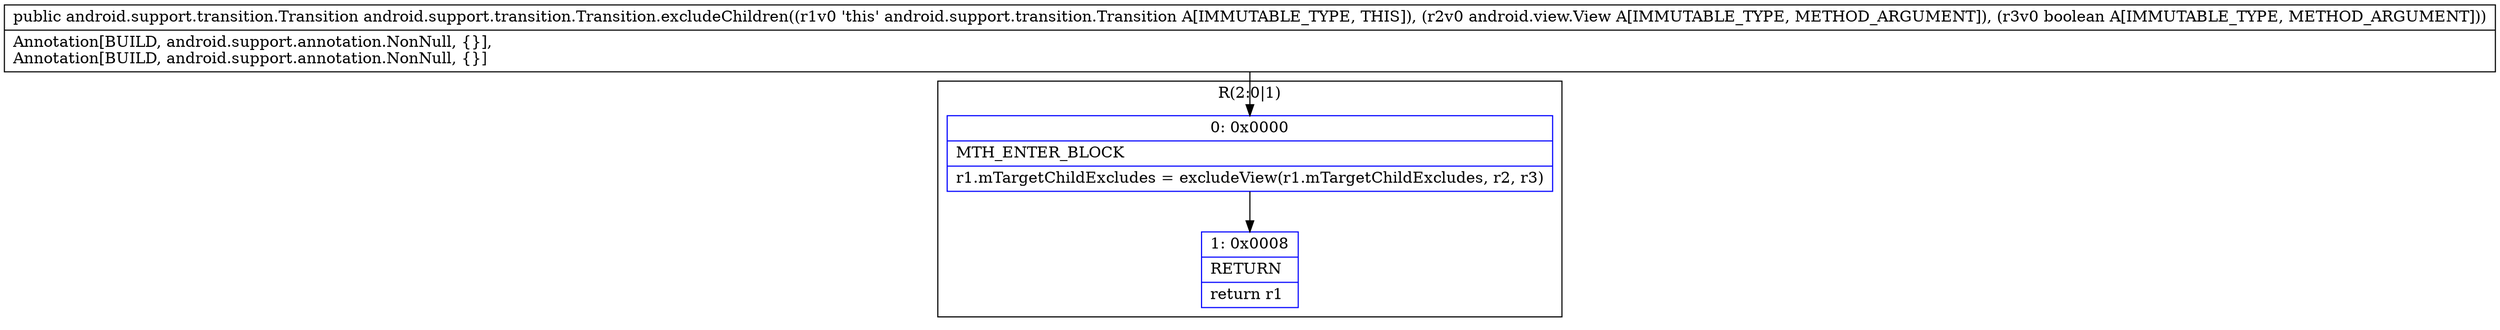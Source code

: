 digraph "CFG forandroid.support.transition.Transition.excludeChildren(Landroid\/view\/View;Z)Landroid\/support\/transition\/Transition;" {
subgraph cluster_Region_105470280 {
label = "R(2:0|1)";
node [shape=record,color=blue];
Node_0 [shape=record,label="{0\:\ 0x0000|MTH_ENTER_BLOCK\l|r1.mTargetChildExcludes = excludeView(r1.mTargetChildExcludes, r2, r3)\l}"];
Node_1 [shape=record,label="{1\:\ 0x0008|RETURN\l|return r1\l}"];
}
MethodNode[shape=record,label="{public android.support.transition.Transition android.support.transition.Transition.excludeChildren((r1v0 'this' android.support.transition.Transition A[IMMUTABLE_TYPE, THIS]), (r2v0 android.view.View A[IMMUTABLE_TYPE, METHOD_ARGUMENT]), (r3v0 boolean A[IMMUTABLE_TYPE, METHOD_ARGUMENT]))  | Annotation[BUILD, android.support.annotation.NonNull, \{\}], \lAnnotation[BUILD, android.support.annotation.NonNull, \{\}]\l}"];
MethodNode -> Node_0;
Node_0 -> Node_1;
}

